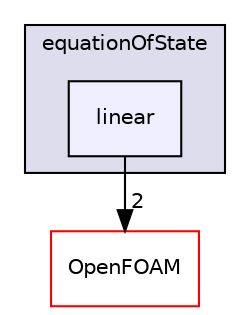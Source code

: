 digraph "src/thermophysicalModels/specie/equationOfState/linear" {
  bgcolor=transparent;
  compound=true
  node [ fontsize="10", fontname="Helvetica"];
  edge [ labelfontsize="10", labelfontname="Helvetica"];
  subgraph clusterdir_f6178c4a32c891ac3a18c9e9fb558e23 {
    graph [ bgcolor="#ddddee", pencolor="black", label="equationOfState" fontname="Helvetica", fontsize="10", URL="dir_f6178c4a32c891ac3a18c9e9fb558e23.html"]
  dir_c89996b331caeeeb18fb44e40705e6f5 [shape=box, label="linear", style="filled", fillcolor="#eeeeff", pencolor="black", URL="dir_c89996b331caeeeb18fb44e40705e6f5.html"];
  }
  dir_c5473ff19b20e6ec4dfe5c310b3778a8 [shape=box label="OpenFOAM" color="red" URL="dir_c5473ff19b20e6ec4dfe5c310b3778a8.html"];
  dir_c89996b331caeeeb18fb44e40705e6f5->dir_c5473ff19b20e6ec4dfe5c310b3778a8 [headlabel="2", labeldistance=1.5 headhref="dir_001244_001897.html"];
}
